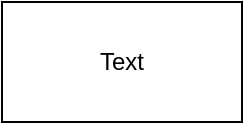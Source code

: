 <mxfile version="21.7.4" type="github">
  <diagram name="Страница — 1" id="4DeSzQlvL0Lo9f5464Tc">
    <mxGraphModel dx="1364" dy="795" grid="1" gridSize="10" guides="1" tooltips="1" connect="1" arrows="1" fold="1" page="1" pageScale="1" pageWidth="827" pageHeight="1169" math="0" shadow="0">
      <root>
        <mxCell id="0" />
        <mxCell id="1" parent="0" />
        <mxCell id="yzG6H1zmdotWnO64kGbm-1" value="" style="rounded=0;whiteSpace=wrap;html=1;" vertex="1" parent="1">
          <mxGeometry x="350" y="360" width="120" height="60" as="geometry" />
        </mxCell>
        <mxCell id="yzG6H1zmdotWnO64kGbm-2" value="Text" style="text;html=1;strokeColor=none;fillColor=none;align=center;verticalAlign=middle;whiteSpace=wrap;rounded=0;" vertex="1" parent="1">
          <mxGeometry x="380" y="375" width="60" height="30" as="geometry" />
        </mxCell>
      </root>
    </mxGraphModel>
  </diagram>
</mxfile>
